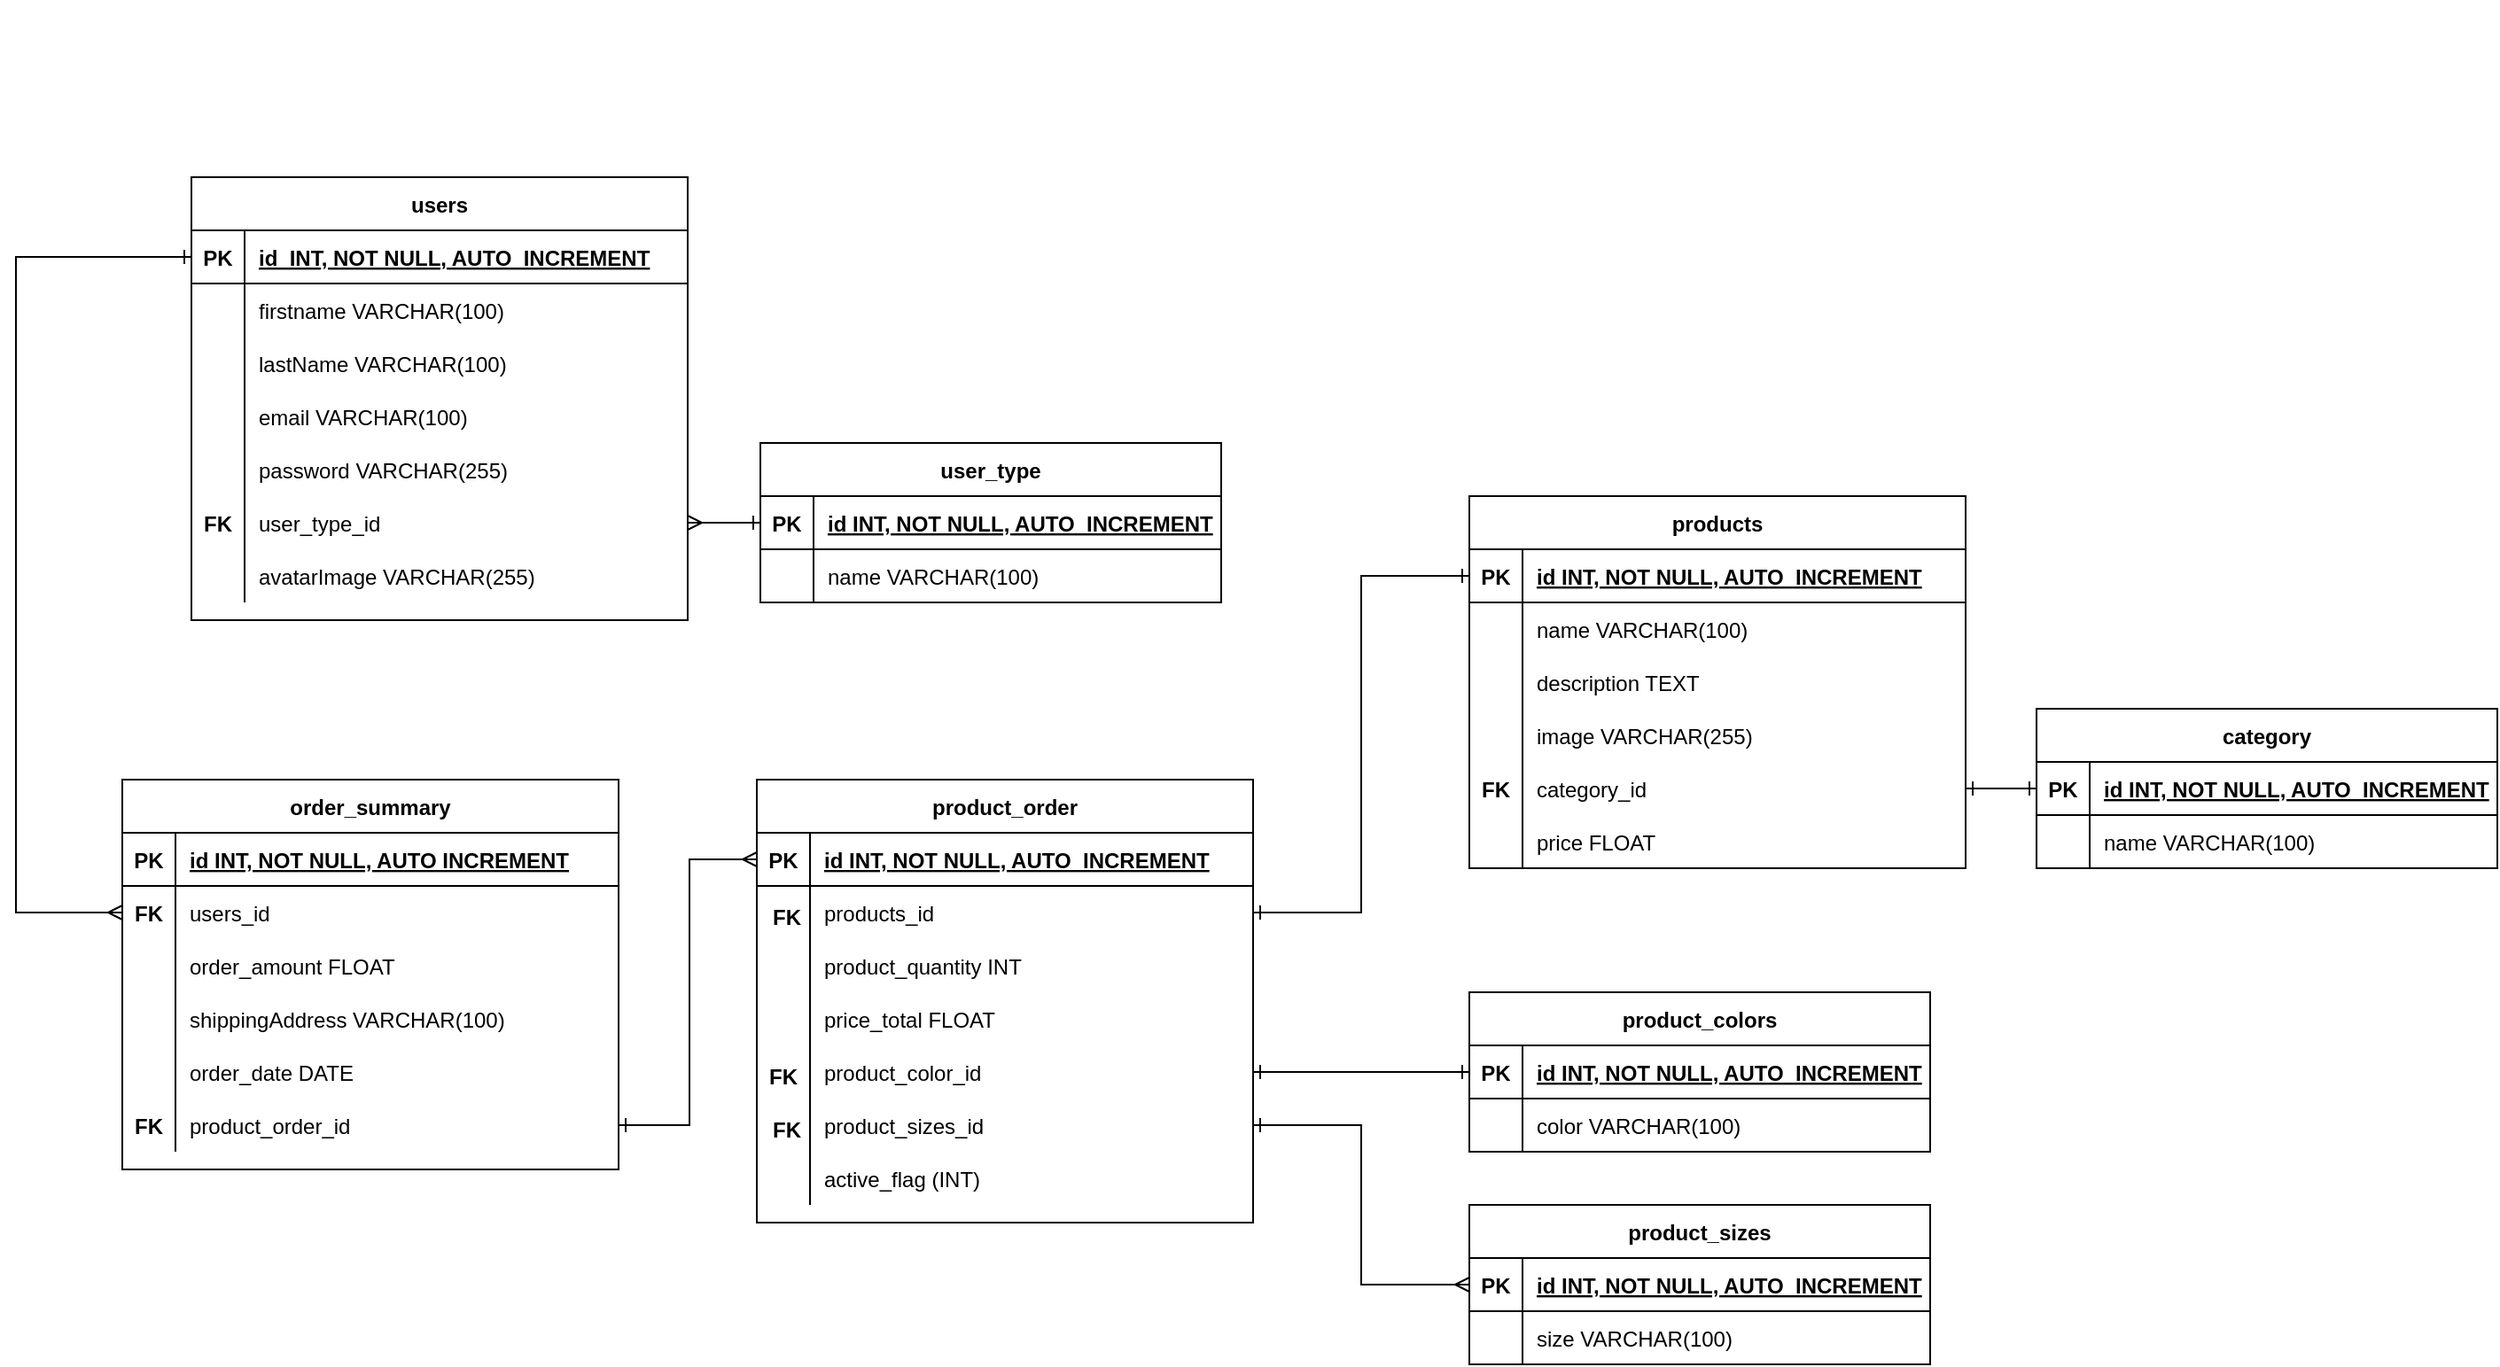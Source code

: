 <mxfile version="15.6.8" type="device"><diagram id="cY7aXSb_5yQbTm3znese" name="Page-1"><mxGraphModel dx="1117" dy="2273" grid="1" gridSize="10" guides="1" tooltips="1" connect="1" arrows="1" fold="1" page="1" pageScale="1" pageWidth="2336" pageHeight="1654" background="#ffffff" math="0" shadow="0"><root><mxCell id="0"/><mxCell id="1" parent="0"/><mxCell id="VhoHL5yCApYCJRiHl-I4-102" value="user_type" style="shape=table;startSize=30;container=1;collapsible=1;childLayout=tableLayout;fixedRows=1;rowLines=0;fontStyle=1;align=center;resizeLast=1;" parent="1" vertex="1"><mxGeometry x="480" y="210" width="260" height="90" as="geometry"/></mxCell><mxCell id="VhoHL5yCApYCJRiHl-I4-103" value="" style="shape=partialRectangle;collapsible=0;dropTarget=0;pointerEvents=0;fillColor=none;top=0;left=0;bottom=1;right=0;points=[[0,0.5],[1,0.5]];portConstraint=eastwest;" parent="VhoHL5yCApYCJRiHl-I4-102" vertex="1"><mxGeometry y="30" width="260" height="30" as="geometry"/></mxCell><mxCell id="VhoHL5yCApYCJRiHl-I4-104" value="PK" style="shape=partialRectangle;connectable=0;fillColor=none;top=0;left=0;bottom=0;right=0;fontStyle=1;overflow=hidden;" parent="VhoHL5yCApYCJRiHl-I4-103" vertex="1"><mxGeometry width="30" height="30" as="geometry"><mxRectangle width="30" height="30" as="alternateBounds"/></mxGeometry></mxCell><mxCell id="VhoHL5yCApYCJRiHl-I4-105" value="id INT, NOT NULL, AUTO_INCREMENT" style="shape=partialRectangle;connectable=0;fillColor=none;top=0;left=0;bottom=0;right=0;align=left;spacingLeft=6;fontStyle=5;overflow=hidden;" parent="VhoHL5yCApYCJRiHl-I4-103" vertex="1"><mxGeometry x="30" width="230" height="30" as="geometry"><mxRectangle width="230" height="30" as="alternateBounds"/></mxGeometry></mxCell><mxCell id="VhoHL5yCApYCJRiHl-I4-106" value="" style="shape=partialRectangle;collapsible=0;dropTarget=0;pointerEvents=0;fillColor=none;top=0;left=0;bottom=0;right=0;points=[[0,0.5],[1,0.5]];portConstraint=eastwest;" parent="VhoHL5yCApYCJRiHl-I4-102" vertex="1"><mxGeometry y="60" width="260" height="30" as="geometry"/></mxCell><mxCell id="VhoHL5yCApYCJRiHl-I4-107" value="" style="shape=partialRectangle;connectable=0;fillColor=none;top=0;left=0;bottom=0;right=0;editable=1;overflow=hidden;" parent="VhoHL5yCApYCJRiHl-I4-106" vertex="1"><mxGeometry width="30" height="30" as="geometry"><mxRectangle width="30" height="30" as="alternateBounds"/></mxGeometry></mxCell><mxCell id="VhoHL5yCApYCJRiHl-I4-108" value="name VARCHAR(100)" style="shape=partialRectangle;connectable=0;fillColor=none;top=0;left=0;bottom=0;right=0;align=left;spacingLeft=6;overflow=hidden;" parent="VhoHL5yCApYCJRiHl-I4-106" vertex="1"><mxGeometry x="30" width="230" height="30" as="geometry"><mxRectangle width="230" height="30" as="alternateBounds"/></mxGeometry></mxCell><mxCell id="VhoHL5yCApYCJRiHl-I4-136" value="" style="group" parent="1" vertex="1" connectable="0"><mxGeometry x="70" y="-40" width="369" height="350" as="geometry"/></mxCell><mxCell id="voy2aIWjRnVFVF64RngL-11" value="" style="group" parent="VhoHL5yCApYCJRiHl-I4-136" vertex="1" connectable="0"><mxGeometry x="89" y="100" width="280" height="250" as="geometry"/></mxCell><mxCell id="VhoHL5yCApYCJRiHl-I4-78" value="FK" style="shape=partialRectangle;connectable=0;fillColor=none;top=0;left=0;bottom=0;right=0;fontStyle=1;overflow=hidden;" parent="voy2aIWjRnVFVF64RngL-11" vertex="1"><mxGeometry y="180" width="30" height="30" as="geometry"/></mxCell><mxCell id="VhoHL5yCApYCJRiHl-I4-40" value="users" style="shape=table;startSize=30;container=1;collapsible=1;childLayout=tableLayout;fixedRows=1;rowLines=0;fontStyle=1;align=center;resizeLast=1;" parent="VhoHL5yCApYCJRiHl-I4-136" vertex="1"><mxGeometry x="89" y="100" width="280" height="250" as="geometry"/></mxCell><mxCell id="VhoHL5yCApYCJRiHl-I4-41" value="" style="shape=partialRectangle;collapsible=0;dropTarget=0;pointerEvents=0;fillColor=none;top=0;left=0;bottom=1;right=0;points=[[0,0.5],[1,0.5]];portConstraint=eastwest;" parent="VhoHL5yCApYCJRiHl-I4-40" vertex="1"><mxGeometry y="30" width="280" height="30" as="geometry"/></mxCell><mxCell id="VhoHL5yCApYCJRiHl-I4-42" value="PK" style="shape=partialRectangle;connectable=0;fillColor=none;top=0;left=0;bottom=0;right=0;fontStyle=1;overflow=hidden;" parent="VhoHL5yCApYCJRiHl-I4-41" vertex="1"><mxGeometry width="30" height="30" as="geometry"><mxRectangle width="30" height="30" as="alternateBounds"/></mxGeometry></mxCell><mxCell id="VhoHL5yCApYCJRiHl-I4-43" value="id_INT, NOT NULL, AUTO_INCREMENT" style="shape=partialRectangle;connectable=0;fillColor=none;top=0;left=0;bottom=0;right=0;align=left;spacingLeft=6;fontStyle=5;overflow=hidden;" parent="VhoHL5yCApYCJRiHl-I4-41" vertex="1"><mxGeometry x="30" width="250" height="30" as="geometry"><mxRectangle width="250" height="30" as="alternateBounds"/></mxGeometry></mxCell><mxCell id="VhoHL5yCApYCJRiHl-I4-44" value="" style="shape=partialRectangle;collapsible=0;dropTarget=0;pointerEvents=0;fillColor=none;top=0;left=0;bottom=0;right=0;points=[[0,0.5],[1,0.5]];portConstraint=eastwest;" parent="VhoHL5yCApYCJRiHl-I4-40" vertex="1"><mxGeometry y="60" width="280" height="30" as="geometry"/></mxCell><mxCell id="VhoHL5yCApYCJRiHl-I4-45" value="" style="shape=partialRectangle;connectable=0;fillColor=none;top=0;left=0;bottom=0;right=0;editable=1;overflow=hidden;" parent="VhoHL5yCApYCJRiHl-I4-44" vertex="1"><mxGeometry width="30" height="30" as="geometry"><mxRectangle width="30" height="30" as="alternateBounds"/></mxGeometry></mxCell><mxCell id="VhoHL5yCApYCJRiHl-I4-46" value="firstname VARCHAR(100)" style="shape=partialRectangle;connectable=0;fillColor=none;top=0;left=0;bottom=0;right=0;align=left;spacingLeft=6;overflow=hidden;" parent="VhoHL5yCApYCJRiHl-I4-44" vertex="1"><mxGeometry x="30" width="250" height="30" as="geometry"><mxRectangle width="250" height="30" as="alternateBounds"/></mxGeometry></mxCell><mxCell id="VhoHL5yCApYCJRiHl-I4-47" value="" style="shape=partialRectangle;collapsible=0;dropTarget=0;pointerEvents=0;fillColor=none;top=0;left=0;bottom=0;right=0;points=[[0,0.5],[1,0.5]];portConstraint=eastwest;" parent="VhoHL5yCApYCJRiHl-I4-40" vertex="1"><mxGeometry y="90" width="280" height="30" as="geometry"/></mxCell><mxCell id="VhoHL5yCApYCJRiHl-I4-48" value="" style="shape=partialRectangle;connectable=0;fillColor=none;top=0;left=0;bottom=0;right=0;editable=1;overflow=hidden;" parent="VhoHL5yCApYCJRiHl-I4-47" vertex="1"><mxGeometry width="30" height="30" as="geometry"><mxRectangle width="30" height="30" as="alternateBounds"/></mxGeometry></mxCell><mxCell id="VhoHL5yCApYCJRiHl-I4-49" value="lastName VARCHAR(100)" style="shape=partialRectangle;connectable=0;fillColor=none;top=0;left=0;bottom=0;right=0;align=left;spacingLeft=6;overflow=hidden;" parent="VhoHL5yCApYCJRiHl-I4-47" vertex="1"><mxGeometry x="30" width="250" height="30" as="geometry"><mxRectangle width="250" height="30" as="alternateBounds"/></mxGeometry></mxCell><mxCell id="VhoHL5yCApYCJRiHl-I4-50" value="" style="shape=partialRectangle;collapsible=0;dropTarget=0;pointerEvents=0;fillColor=none;top=0;left=0;bottom=0;right=0;points=[[0,0.5],[1,0.5]];portConstraint=eastwest;" parent="VhoHL5yCApYCJRiHl-I4-40" vertex="1"><mxGeometry y="120" width="280" height="30" as="geometry"/></mxCell><mxCell id="VhoHL5yCApYCJRiHl-I4-51" value="" style="shape=partialRectangle;connectable=0;fillColor=none;top=0;left=0;bottom=0;right=0;editable=1;overflow=hidden;" parent="VhoHL5yCApYCJRiHl-I4-50" vertex="1"><mxGeometry width="30" height="30" as="geometry"><mxRectangle width="30" height="30" as="alternateBounds"/></mxGeometry></mxCell><mxCell id="VhoHL5yCApYCJRiHl-I4-52" value="email VARCHAR(100)" style="shape=partialRectangle;connectable=0;fillColor=none;top=0;left=0;bottom=0;right=0;align=left;spacingLeft=6;overflow=hidden;" parent="VhoHL5yCApYCJRiHl-I4-50" vertex="1"><mxGeometry x="30" width="250" height="30" as="geometry"><mxRectangle width="250" height="30" as="alternateBounds"/></mxGeometry></mxCell><mxCell id="VhoHL5yCApYCJRiHl-I4-53" value="" style="shape=partialRectangle;collapsible=0;dropTarget=0;pointerEvents=0;fillColor=none;top=0;left=0;bottom=0;right=0;points=[[0,0.5],[1,0.5]];portConstraint=eastwest;" parent="VhoHL5yCApYCJRiHl-I4-40" vertex="1"><mxGeometry y="150" width="280" height="30" as="geometry"/></mxCell><mxCell id="VhoHL5yCApYCJRiHl-I4-54" value="" style="shape=partialRectangle;connectable=0;fillColor=none;top=0;left=0;bottom=0;right=0;editable=1;overflow=hidden;" parent="VhoHL5yCApYCJRiHl-I4-53" vertex="1"><mxGeometry width="30" height="30" as="geometry"><mxRectangle width="30" height="30" as="alternateBounds"/></mxGeometry></mxCell><mxCell id="VhoHL5yCApYCJRiHl-I4-55" value="password VARCHAR(255)" style="shape=partialRectangle;connectable=0;fillColor=none;top=0;left=0;bottom=0;right=0;align=left;spacingLeft=6;overflow=hidden;" parent="VhoHL5yCApYCJRiHl-I4-53" vertex="1"><mxGeometry x="30" width="250" height="30" as="geometry"><mxRectangle width="250" height="30" as="alternateBounds"/></mxGeometry></mxCell><mxCell id="VhoHL5yCApYCJRiHl-I4-72" value="" style="shape=partialRectangle;collapsible=0;dropTarget=0;pointerEvents=0;fillColor=none;top=0;left=0;bottom=0;right=0;points=[[0,0.5],[1,0.5]];portConstraint=eastwest;" parent="VhoHL5yCApYCJRiHl-I4-40" vertex="1"><mxGeometry y="180" width="280" height="30" as="geometry"/></mxCell><mxCell id="VhoHL5yCApYCJRiHl-I4-73" value="" style="shape=partialRectangle;connectable=0;fillColor=none;top=0;left=0;bottom=0;right=0;editable=1;overflow=hidden;" parent="VhoHL5yCApYCJRiHl-I4-72" vertex="1"><mxGeometry width="30" height="30" as="geometry"><mxRectangle width="30" height="30" as="alternateBounds"/></mxGeometry></mxCell><mxCell id="VhoHL5yCApYCJRiHl-I4-74" value="user_type_id" style="shape=partialRectangle;connectable=0;fillColor=none;top=0;left=0;bottom=0;right=0;align=left;spacingLeft=6;overflow=hidden;" parent="VhoHL5yCApYCJRiHl-I4-72" vertex="1"><mxGeometry x="30" width="250" height="30" as="geometry"><mxRectangle width="250" height="30" as="alternateBounds"/></mxGeometry></mxCell><mxCell id="VhoHL5yCApYCJRiHl-I4-75" value="" style="shape=partialRectangle;collapsible=0;dropTarget=0;pointerEvents=0;fillColor=none;top=0;left=0;bottom=0;right=0;points=[[0,0.5],[1,0.5]];portConstraint=eastwest;" parent="VhoHL5yCApYCJRiHl-I4-40" vertex="1"><mxGeometry y="210" width="280" height="30" as="geometry"/></mxCell><mxCell id="VhoHL5yCApYCJRiHl-I4-76" value="" style="shape=partialRectangle;connectable=0;fillColor=none;top=0;left=0;bottom=0;right=0;editable=1;overflow=hidden;" parent="VhoHL5yCApYCJRiHl-I4-75" vertex="1"><mxGeometry width="30" height="30" as="geometry"><mxRectangle width="30" height="30" as="alternateBounds"/></mxGeometry></mxCell><mxCell id="VhoHL5yCApYCJRiHl-I4-77" value="avatarImage VARCHAR(255)" style="shape=partialRectangle;connectable=0;fillColor=none;top=0;left=0;bottom=0;right=0;align=left;spacingLeft=6;overflow=hidden;" parent="VhoHL5yCApYCJRiHl-I4-75" vertex="1"><mxGeometry x="30" width="250" height="30" as="geometry"><mxRectangle width="250" height="30" as="alternateBounds"/></mxGeometry></mxCell><mxCell id="VhoHL5yCApYCJRiHl-I4-137" style="edgeStyle=orthogonalEdgeStyle;rounded=0;orthogonalLoop=1;jettySize=auto;html=1;exitX=1;exitY=0.5;exitDx=0;exitDy=0;entryX=0;entryY=0.5;entryDx=0;entryDy=0;startArrow=ERmany;startFill=0;endArrow=ERone;endFill=0;" parent="1" source="VhoHL5yCApYCJRiHl-I4-72" target="VhoHL5yCApYCJRiHl-I4-103" edge="1"><mxGeometry relative="1" as="geometry"/></mxCell><mxCell id="80uy1ANE6mYMg-w8ug7r-21" style="edgeStyle=orthogonalEdgeStyle;rounded=0;orthogonalLoop=1;jettySize=auto;html=1;entryX=0;entryY=0.5;entryDx=0;entryDy=0;startArrow=ERone;startFill=0;endArrow=ERone;endFill=0;exitX=1;exitY=0.5;exitDx=0;exitDy=0;" parent="1" source="E4yXr6Y7hvHa7DqH84o5-1" target="80uy1ANE6mYMg-w8ug7r-10" edge="1"><mxGeometry relative="1" as="geometry"><mxPoint x="880" y="770" as="sourcePoint"/><mxPoint x="700" y="695" as="targetPoint"/></mxGeometry></mxCell><mxCell id="80uy1ANE6mYMg-w8ug7r-42" value="product_sizes" style="shape=table;startSize=30;container=1;collapsible=1;childLayout=tableLayout;fixedRows=1;rowLines=0;fontStyle=1;align=center;resizeLast=1;" parent="1" vertex="1"><mxGeometry x="880" y="640" width="260" height="90" as="geometry"/></mxCell><mxCell id="80uy1ANE6mYMg-w8ug7r-43" value="" style="shape=partialRectangle;collapsible=0;dropTarget=0;pointerEvents=0;fillColor=none;top=0;left=0;bottom=1;right=0;points=[[0,0.5],[1,0.5]];portConstraint=eastwest;" parent="80uy1ANE6mYMg-w8ug7r-42" vertex="1"><mxGeometry y="30" width="260" height="30" as="geometry"/></mxCell><mxCell id="80uy1ANE6mYMg-w8ug7r-44" value="PK" style="shape=partialRectangle;connectable=0;fillColor=none;top=0;left=0;bottom=0;right=0;fontStyle=1;overflow=hidden;" parent="80uy1ANE6mYMg-w8ug7r-43" vertex="1"><mxGeometry width="30" height="30" as="geometry"><mxRectangle width="30" height="30" as="alternateBounds"/></mxGeometry></mxCell><mxCell id="80uy1ANE6mYMg-w8ug7r-45" value="id INT, NOT NULL, AUTO_INCREMENT" style="shape=partialRectangle;connectable=0;fillColor=none;top=0;left=0;bottom=0;right=0;align=left;spacingLeft=6;fontStyle=5;overflow=hidden;" parent="80uy1ANE6mYMg-w8ug7r-43" vertex="1"><mxGeometry x="30" width="230" height="30" as="geometry"><mxRectangle width="230" height="30" as="alternateBounds"/></mxGeometry></mxCell><mxCell id="80uy1ANE6mYMg-w8ug7r-46" value="" style="shape=partialRectangle;collapsible=0;dropTarget=0;pointerEvents=0;fillColor=none;top=0;left=0;bottom=0;right=0;points=[[0,0.5],[1,0.5]];portConstraint=eastwest;" parent="80uy1ANE6mYMg-w8ug7r-42" vertex="1"><mxGeometry y="60" width="260" height="30" as="geometry"/></mxCell><mxCell id="80uy1ANE6mYMg-w8ug7r-47" value="" style="shape=partialRectangle;connectable=0;fillColor=none;top=0;left=0;bottom=0;right=0;editable=1;overflow=hidden;" parent="80uy1ANE6mYMg-w8ug7r-46" vertex="1"><mxGeometry width="30" height="30" as="geometry"><mxRectangle width="30" height="30" as="alternateBounds"/></mxGeometry></mxCell><mxCell id="80uy1ANE6mYMg-w8ug7r-48" value="size VARCHAR(100)" style="shape=partialRectangle;connectable=0;fillColor=none;top=0;left=0;bottom=0;right=0;align=left;spacingLeft=6;overflow=hidden;" parent="80uy1ANE6mYMg-w8ug7r-46" vertex="1"><mxGeometry x="30" width="230" height="30" as="geometry"><mxRectangle width="230" height="30" as="alternateBounds"/></mxGeometry></mxCell><mxCell id="80uy1ANE6mYMg-w8ug7r-49" style="edgeStyle=orthogonalEdgeStyle;rounded=0;orthogonalLoop=1;jettySize=auto;html=1;startArrow=ERone;startFill=0;endArrow=ERmany;endFill=0;jumpStyle=none;exitX=1;exitY=0.5;exitDx=0;exitDy=0;entryX=0;entryY=0.5;entryDx=0;entryDy=0;elbow=vertical;" parent="1" source="E4yXr6Y7hvHa7DqH84o5-4" target="80uy1ANE6mYMg-w8ug7r-43" edge="1"><mxGeometry relative="1" as="geometry"><mxPoint x="620" y="560" as="sourcePoint"/><mxPoint x="650" y="950" as="targetPoint"/></mxGeometry></mxCell><mxCell id="80uy1ANE6mYMg-w8ug7r-61" style="edgeStyle=orthogonalEdgeStyle;rounded=0;orthogonalLoop=1;jettySize=auto;html=1;exitX=1;exitY=0.5;exitDx=0;exitDy=0;entryX=0;entryY=0.5;entryDx=0;entryDy=0;startArrow=ERone;startFill=0;endArrow=ERone;endFill=0;" parent="1" source="VhoHL5yCApYCJRiHl-I4-239" target="VhoHL5yCApYCJRiHl-I4-80" edge="1"><mxGeometry relative="1" as="geometry"/></mxCell><mxCell id="VhoHL5yCApYCJRiHl-I4-145" style="edgeStyle=orthogonalEdgeStyle;rounded=0;orthogonalLoop=1;jettySize=auto;html=1;exitX=1;exitY=0.5;exitDx=0;exitDy=0;entryX=0;entryY=0.5;entryDx=0;entryDy=0;startArrow=ERone;startFill=0;endArrow=ERone;endFill=0;" parent="1" source="VhoHL5yCApYCJRiHl-I4-92" target="VhoHL5yCApYCJRiHl-I4-139" edge="1"><mxGeometry x="1100" y="1300" as="geometry"/></mxCell><mxCell id="VhoHL5yCApYCJRiHl-I4-138" value="category" style="shape=table;startSize=30;container=1;collapsible=1;childLayout=tableLayout;fixedRows=1;rowLines=0;fontStyle=1;align=center;resizeLast=1;" parent="1" vertex="1"><mxGeometry x="1200" y="360" width="260" height="90" as="geometry"/></mxCell><mxCell id="VhoHL5yCApYCJRiHl-I4-139" value="" style="shape=partialRectangle;collapsible=0;dropTarget=0;pointerEvents=0;fillColor=none;top=0;left=0;bottom=1;right=0;points=[[0,0.5],[1,0.5]];portConstraint=eastwest;" parent="VhoHL5yCApYCJRiHl-I4-138" vertex="1"><mxGeometry y="30" width="260" height="30" as="geometry"/></mxCell><mxCell id="VhoHL5yCApYCJRiHl-I4-140" value="PK" style="shape=partialRectangle;connectable=0;fillColor=none;top=0;left=0;bottom=0;right=0;fontStyle=1;overflow=hidden;" parent="VhoHL5yCApYCJRiHl-I4-139" vertex="1"><mxGeometry width="30" height="30" as="geometry"><mxRectangle width="30" height="30" as="alternateBounds"/></mxGeometry></mxCell><mxCell id="VhoHL5yCApYCJRiHl-I4-141" value="id INT, NOT NULL, AUTO_INCREMENT" style="shape=partialRectangle;connectable=0;fillColor=none;top=0;left=0;bottom=0;right=0;align=left;spacingLeft=6;fontStyle=5;overflow=hidden;" parent="VhoHL5yCApYCJRiHl-I4-139" vertex="1"><mxGeometry x="30" width="230" height="30" as="geometry"><mxRectangle width="230" height="30" as="alternateBounds"/></mxGeometry></mxCell><mxCell id="VhoHL5yCApYCJRiHl-I4-142" value="" style="shape=partialRectangle;collapsible=0;dropTarget=0;pointerEvents=0;fillColor=none;top=0;left=0;bottom=0;right=0;points=[[0,0.5],[1,0.5]];portConstraint=eastwest;" parent="VhoHL5yCApYCJRiHl-I4-138" vertex="1"><mxGeometry y="60" width="260" height="30" as="geometry"/></mxCell><mxCell id="VhoHL5yCApYCJRiHl-I4-143" value="" style="shape=partialRectangle;connectable=0;fillColor=none;top=0;left=0;bottom=0;right=0;editable=1;overflow=hidden;" parent="VhoHL5yCApYCJRiHl-I4-142" vertex="1"><mxGeometry width="30" height="30" as="geometry"><mxRectangle width="30" height="30" as="alternateBounds"/></mxGeometry></mxCell><mxCell id="VhoHL5yCApYCJRiHl-I4-144" value="name VARCHAR(100)" style="shape=partialRectangle;connectable=0;fillColor=none;top=0;left=0;bottom=0;right=0;align=left;spacingLeft=6;overflow=hidden;" parent="VhoHL5yCApYCJRiHl-I4-142" vertex="1"><mxGeometry x="30" width="230" height="30" as="geometry"><mxRectangle width="230" height="30" as="alternateBounds"/></mxGeometry></mxCell><mxCell id="pirvJurNe7gr7GVROgaf-8" value="" style="group" parent="1" vertex="1" connectable="0"><mxGeometry x="510" y="400" width="280" height="304.21" as="geometry"/></mxCell><mxCell id="pirvJurNe7gr7GVROgaf-65" value="" style="group" parent="pirvJurNe7gr7GVROgaf-8" vertex="1" connectable="0"><mxGeometry width="280" height="304.21" as="geometry"/></mxCell><mxCell id="voy2aIWjRnVFVF64RngL-9" value="" style="group" parent="pirvJurNe7gr7GVROgaf-65" vertex="1" connectable="0"><mxGeometry x="-32" width="280" height="280" as="geometry"/></mxCell><mxCell id="VhoHL5yCApYCJRiHl-I4-232" value="product_order" style="shape=table;startSize=30;container=1;collapsible=1;childLayout=tableLayout;fixedRows=1;rowLines=0;fontStyle=1;align=center;resizeLast=1;" parent="voy2aIWjRnVFVF64RngL-9" vertex="1"><mxGeometry width="280" height="250" as="geometry"/></mxCell><mxCell id="VhoHL5yCApYCJRiHl-I4-233" value="" style="shape=partialRectangle;collapsible=0;dropTarget=0;pointerEvents=0;fillColor=none;top=0;left=0;bottom=1;right=0;points=[[0,0.5],[1,0.5]];portConstraint=eastwest;" parent="VhoHL5yCApYCJRiHl-I4-232" vertex="1"><mxGeometry y="30" width="280" height="30" as="geometry"/></mxCell><mxCell id="VhoHL5yCApYCJRiHl-I4-234" value="PK" style="shape=partialRectangle;connectable=0;fillColor=none;top=0;left=0;bottom=0;right=0;fontStyle=1;overflow=hidden;" parent="VhoHL5yCApYCJRiHl-I4-233" vertex="1"><mxGeometry width="30" height="30" as="geometry"><mxRectangle width="30" height="30" as="alternateBounds"/></mxGeometry></mxCell><mxCell id="VhoHL5yCApYCJRiHl-I4-235" value="id INT, NOT NULL, AUTO_INCREMENT" style="shape=partialRectangle;connectable=0;fillColor=none;top=0;left=0;bottom=0;right=0;align=left;spacingLeft=6;fontStyle=5;overflow=hidden;" parent="VhoHL5yCApYCJRiHl-I4-233" vertex="1"><mxGeometry x="30" width="250" height="30" as="geometry"><mxRectangle width="250" height="30" as="alternateBounds"/></mxGeometry></mxCell><mxCell id="VhoHL5yCApYCJRiHl-I4-239" value="" style="shape=partialRectangle;collapsible=0;dropTarget=0;pointerEvents=0;fillColor=none;top=0;left=0;bottom=0;right=0;points=[[0,0.5],[1,0.5]];portConstraint=eastwest;" parent="VhoHL5yCApYCJRiHl-I4-232" vertex="1"><mxGeometry y="60" width="280" height="30" as="geometry"/></mxCell><mxCell id="VhoHL5yCApYCJRiHl-I4-240" value="" style="shape=partialRectangle;connectable=0;fillColor=none;top=0;left=0;bottom=0;right=0;editable=1;overflow=hidden;" parent="VhoHL5yCApYCJRiHl-I4-239" vertex="1"><mxGeometry width="30" height="30" as="geometry"><mxRectangle width="30" height="30" as="alternateBounds"/></mxGeometry></mxCell><mxCell id="VhoHL5yCApYCJRiHl-I4-241" value="products_id" style="shape=partialRectangle;connectable=0;fillColor=none;top=0;left=0;bottom=0;right=0;align=left;spacingLeft=6;overflow=hidden;" parent="VhoHL5yCApYCJRiHl-I4-239" vertex="1"><mxGeometry x="30" width="250" height="30" as="geometry"><mxRectangle width="250" height="30" as="alternateBounds"/></mxGeometry></mxCell><mxCell id="VhoHL5yCApYCJRiHl-I4-242" value="" style="shape=partialRectangle;collapsible=0;dropTarget=0;pointerEvents=0;fillColor=none;top=0;left=0;bottom=0;right=0;points=[[0,0.5],[1,0.5]];portConstraint=eastwest;" parent="VhoHL5yCApYCJRiHl-I4-232" vertex="1"><mxGeometry y="90" width="280" height="30" as="geometry"/></mxCell><mxCell id="VhoHL5yCApYCJRiHl-I4-243" value="" style="shape=partialRectangle;connectable=0;fillColor=none;top=0;left=0;bottom=0;right=0;editable=1;overflow=hidden;" parent="VhoHL5yCApYCJRiHl-I4-242" vertex="1"><mxGeometry width="30" height="30" as="geometry"><mxRectangle width="30" height="30" as="alternateBounds"/></mxGeometry></mxCell><mxCell id="VhoHL5yCApYCJRiHl-I4-244" value="product_quantity INT" style="shape=partialRectangle;connectable=0;fillColor=none;top=0;left=0;bottom=0;right=0;align=left;spacingLeft=6;overflow=hidden;" parent="VhoHL5yCApYCJRiHl-I4-242" vertex="1"><mxGeometry x="30" width="250" height="30" as="geometry"><mxRectangle width="250" height="30" as="alternateBounds"/></mxGeometry></mxCell><mxCell id="VhoHL5yCApYCJRiHl-I4-260" value="" style="shape=partialRectangle;collapsible=0;dropTarget=0;pointerEvents=0;fillColor=none;top=0;left=0;bottom=0;right=0;points=[[0,0.5],[1,0.5]];portConstraint=eastwest;" parent="VhoHL5yCApYCJRiHl-I4-232" vertex="1"><mxGeometry y="120" width="280" height="30" as="geometry"/></mxCell><mxCell id="VhoHL5yCApYCJRiHl-I4-261" value="" style="shape=partialRectangle;connectable=0;fillColor=none;top=0;left=0;bottom=0;right=0;editable=1;overflow=hidden;" parent="VhoHL5yCApYCJRiHl-I4-260" vertex="1"><mxGeometry width="30" height="30" as="geometry"><mxRectangle width="30" height="30" as="alternateBounds"/></mxGeometry></mxCell><mxCell id="VhoHL5yCApYCJRiHl-I4-262" value="price_total FLOAT" style="shape=partialRectangle;connectable=0;fillColor=none;top=0;left=0;bottom=0;right=0;align=left;spacingLeft=6;overflow=hidden;" parent="VhoHL5yCApYCJRiHl-I4-260" vertex="1"><mxGeometry x="30" width="250" height="30" as="geometry"><mxRectangle width="250" height="30" as="alternateBounds"/></mxGeometry></mxCell><mxCell id="E4yXr6Y7hvHa7DqH84o5-1" value="" style="shape=partialRectangle;collapsible=0;dropTarget=0;pointerEvents=0;fillColor=none;top=0;left=0;bottom=0;right=0;points=[[0,0.5],[1,0.5]];portConstraint=eastwest;" parent="VhoHL5yCApYCJRiHl-I4-232" vertex="1"><mxGeometry y="150" width="280" height="30" as="geometry"/></mxCell><mxCell id="E4yXr6Y7hvHa7DqH84o5-2" value="" style="shape=partialRectangle;connectable=0;fillColor=none;top=0;left=0;bottom=0;right=0;editable=1;overflow=hidden;" parent="E4yXr6Y7hvHa7DqH84o5-1" vertex="1"><mxGeometry width="30" height="30" as="geometry"><mxRectangle width="30" height="30" as="alternateBounds"/></mxGeometry></mxCell><mxCell id="E4yXr6Y7hvHa7DqH84o5-3" value="product_color_id" style="shape=partialRectangle;connectable=0;fillColor=none;top=0;left=0;bottom=0;right=0;align=left;spacingLeft=6;overflow=hidden;" parent="E4yXr6Y7hvHa7DqH84o5-1" vertex="1"><mxGeometry x="30" width="250" height="30" as="geometry"><mxRectangle width="250" height="30" as="alternateBounds"/></mxGeometry></mxCell><mxCell id="E4yXr6Y7hvHa7DqH84o5-4" value="" style="shape=partialRectangle;collapsible=0;dropTarget=0;pointerEvents=0;fillColor=none;top=0;left=0;bottom=0;right=0;points=[[0,0.5],[1,0.5]];portConstraint=eastwest;" parent="VhoHL5yCApYCJRiHl-I4-232" vertex="1"><mxGeometry y="180" width="280" height="30" as="geometry"/></mxCell><mxCell id="E4yXr6Y7hvHa7DqH84o5-5" value="" style="shape=partialRectangle;connectable=0;fillColor=none;top=0;left=0;bottom=0;right=0;editable=1;overflow=hidden;" parent="E4yXr6Y7hvHa7DqH84o5-4" vertex="1"><mxGeometry width="30" height="30" as="geometry"><mxRectangle width="30" height="30" as="alternateBounds"/></mxGeometry></mxCell><mxCell id="E4yXr6Y7hvHa7DqH84o5-6" value="product_sizes_id" style="shape=partialRectangle;connectable=0;fillColor=none;top=0;left=0;bottom=0;right=0;align=left;spacingLeft=6;overflow=hidden;" parent="E4yXr6Y7hvHa7DqH84o5-4" vertex="1"><mxGeometry x="30" width="250" height="30" as="geometry"><mxRectangle width="250" height="30" as="alternateBounds"/></mxGeometry></mxCell><mxCell id="eV34LisEyTU0Y_AKn7G9-1" value="" style="shape=partialRectangle;collapsible=0;dropTarget=0;pointerEvents=0;fillColor=none;top=0;left=0;bottom=0;right=0;points=[[0,0.5],[1,0.5]];portConstraint=eastwest;" parent="VhoHL5yCApYCJRiHl-I4-232" vertex="1"><mxGeometry y="210" width="280" height="30" as="geometry"/></mxCell><mxCell id="eV34LisEyTU0Y_AKn7G9-2" value="" style="shape=partialRectangle;connectable=0;fillColor=none;top=0;left=0;bottom=0;right=0;editable=1;overflow=hidden;" parent="eV34LisEyTU0Y_AKn7G9-1" vertex="1"><mxGeometry width="30" height="30" as="geometry"><mxRectangle width="30" height="30" as="alternateBounds"/></mxGeometry></mxCell><mxCell id="eV34LisEyTU0Y_AKn7G9-3" value="active_flag (INT)" style="shape=partialRectangle;connectable=0;fillColor=none;top=0;left=0;bottom=0;right=0;align=left;spacingLeft=6;overflow=hidden;" parent="eV34LisEyTU0Y_AKn7G9-1" vertex="1"><mxGeometry x="30" width="250" height="30" as="geometry"><mxRectangle width="250" height="30" as="alternateBounds"/></mxGeometry></mxCell><mxCell id="E4yXr6Y7hvHa7DqH84o5-8" value="FK" style="shape=partialRectangle;connectable=0;fillColor=none;top=0;left=0;bottom=0;right=0;fontStyle=1;overflow=hidden;" parent="voy2aIWjRnVFVF64RngL-9" vertex="1"><mxGeometry x="2" y="180" width="30" height="34.21" as="geometry"/></mxCell><mxCell id="voy2aIWjRnVFVF64RngL-10" value="FK" style="shape=partialRectangle;connectable=0;fillColor=none;top=0;left=0;bottom=0;right=0;fontStyle=1;overflow=hidden;" parent="voy2aIWjRnVFVF64RngL-9" vertex="1"><mxGeometry y="150" width="30" height="34.21" as="geometry"/></mxCell><mxCell id="E4yXr6Y7hvHa7DqH84o5-10" value="FK" style="shape=partialRectangle;connectable=0;fillColor=none;top=0;left=0;bottom=0;right=0;fontStyle=1;overflow=hidden;" parent="voy2aIWjRnVFVF64RngL-9" vertex="1"><mxGeometry x="2" y="60" width="30" height="34.21" as="geometry"/></mxCell><mxCell id="pirvJurNe7gr7GVROgaf-12" value="order_summary" style="shape=table;startSize=30;container=1;collapsible=1;childLayout=tableLayout;fixedRows=1;rowLines=0;fontStyle=1;align=center;resizeLast=1;" parent="1" vertex="1"><mxGeometry x="120" y="400" width="280" height="220" as="geometry"/></mxCell><mxCell id="pirvJurNe7gr7GVROgaf-13" value="" style="shape=partialRectangle;collapsible=0;dropTarget=0;pointerEvents=0;fillColor=none;top=0;left=0;bottom=1;right=0;points=[[0,0.5],[1,0.5]];portConstraint=eastwest;align=center;" parent="pirvJurNe7gr7GVROgaf-12" vertex="1"><mxGeometry y="30" width="280" height="30" as="geometry"/></mxCell><mxCell id="pirvJurNe7gr7GVROgaf-14" value="PK" style="shape=partialRectangle;connectable=0;fillColor=none;top=0;left=0;bottom=0;right=0;fontStyle=1;overflow=hidden;align=center;" parent="pirvJurNe7gr7GVROgaf-13" vertex="1"><mxGeometry width="30" height="30" as="geometry"><mxRectangle width="30" height="30" as="alternateBounds"/></mxGeometry></mxCell><mxCell id="pirvJurNe7gr7GVROgaf-15" value="id INT, NOT NULL, AUTO INCREMENT" style="shape=partialRectangle;connectable=0;fillColor=none;top=0;left=0;bottom=0;right=0;align=left;spacingLeft=6;fontStyle=5;overflow=hidden;" parent="pirvJurNe7gr7GVROgaf-13" vertex="1"><mxGeometry x="30" width="250" height="30" as="geometry"><mxRectangle width="250" height="30" as="alternateBounds"/></mxGeometry></mxCell><mxCell id="pirvJurNe7gr7GVROgaf-16" value="" style="shape=partialRectangle;collapsible=0;dropTarget=0;pointerEvents=0;fillColor=none;top=0;left=0;bottom=0;right=0;points=[[0,0.5],[1,0.5]];portConstraint=eastwest;align=center;" parent="pirvJurNe7gr7GVROgaf-12" vertex="1"><mxGeometry y="60" width="280" height="30" as="geometry"/></mxCell><mxCell id="pirvJurNe7gr7GVROgaf-17" value="FK" style="shape=partialRectangle;connectable=0;fillColor=none;top=0;left=0;bottom=0;right=0;editable=1;overflow=hidden;align=center;fontStyle=1" parent="pirvJurNe7gr7GVROgaf-16" vertex="1"><mxGeometry width="30" height="30" as="geometry"><mxRectangle width="30" height="30" as="alternateBounds"/></mxGeometry></mxCell><mxCell id="pirvJurNe7gr7GVROgaf-18" value="users_id" style="shape=partialRectangle;connectable=0;fillColor=none;top=0;left=0;bottom=0;right=0;align=left;spacingLeft=6;overflow=hidden;" parent="pirvJurNe7gr7GVROgaf-16" vertex="1"><mxGeometry x="30" width="250" height="30" as="geometry"><mxRectangle width="250" height="30" as="alternateBounds"/></mxGeometry></mxCell><mxCell id="pirvJurNe7gr7GVROgaf-22" value="" style="shape=partialRectangle;collapsible=0;dropTarget=0;pointerEvents=0;fillColor=none;top=0;left=0;bottom=0;right=0;points=[[0,0.5],[1,0.5]];portConstraint=eastwest;align=center;" parent="pirvJurNe7gr7GVROgaf-12" vertex="1"><mxGeometry y="90" width="280" height="30" as="geometry"/></mxCell><mxCell id="pirvJurNe7gr7GVROgaf-23" value="" style="shape=partialRectangle;connectable=0;fillColor=none;top=0;left=0;bottom=0;right=0;editable=1;overflow=hidden;align=center;" parent="pirvJurNe7gr7GVROgaf-22" vertex="1"><mxGeometry width="30" height="30" as="geometry"><mxRectangle width="30" height="30" as="alternateBounds"/></mxGeometry></mxCell><mxCell id="pirvJurNe7gr7GVROgaf-24" value="order_amount FLOAT" style="shape=partialRectangle;connectable=0;fillColor=none;top=0;left=0;bottom=0;right=0;align=left;spacingLeft=6;overflow=hidden;" parent="pirvJurNe7gr7GVROgaf-22" vertex="1"><mxGeometry x="30" width="250" height="30" as="geometry"><mxRectangle width="250" height="30" as="alternateBounds"/></mxGeometry></mxCell><mxCell id="pirvJurNe7gr7GVROgaf-51" value="" style="shape=partialRectangle;collapsible=0;dropTarget=0;pointerEvents=0;fillColor=none;top=0;left=0;bottom=0;right=0;points=[[0,0.5],[1,0.5]];portConstraint=eastwest;align=center;" parent="pirvJurNe7gr7GVROgaf-12" vertex="1"><mxGeometry y="120" width="280" height="30" as="geometry"/></mxCell><mxCell id="pirvJurNe7gr7GVROgaf-52" value="" style="shape=partialRectangle;connectable=0;fillColor=none;top=0;left=0;bottom=0;right=0;editable=1;overflow=hidden;align=center;" parent="pirvJurNe7gr7GVROgaf-51" vertex="1"><mxGeometry width="30" height="30" as="geometry"><mxRectangle width="30" height="30" as="alternateBounds"/></mxGeometry></mxCell><mxCell id="pirvJurNe7gr7GVROgaf-53" value="shippingAddress VARCHAR(100)" style="shape=partialRectangle;connectable=0;fillColor=none;top=0;left=0;bottom=0;right=0;align=left;spacingLeft=6;overflow=hidden;" parent="pirvJurNe7gr7GVROgaf-51" vertex="1"><mxGeometry x="30" width="250" height="30" as="geometry"><mxRectangle width="250" height="30" as="alternateBounds"/></mxGeometry></mxCell><mxCell id="pirvJurNe7gr7GVROgaf-54" value="" style="shape=partialRectangle;collapsible=0;dropTarget=0;pointerEvents=0;fillColor=none;top=0;left=0;bottom=0;right=0;points=[[0,0.5],[1,0.5]];portConstraint=eastwest;align=center;" parent="pirvJurNe7gr7GVROgaf-12" vertex="1"><mxGeometry y="150" width="280" height="30" as="geometry"/></mxCell><mxCell id="pirvJurNe7gr7GVROgaf-55" value="" style="shape=partialRectangle;connectable=0;fillColor=none;top=0;left=0;bottom=0;right=0;editable=1;overflow=hidden;align=center;" parent="pirvJurNe7gr7GVROgaf-54" vertex="1"><mxGeometry width="30" height="30" as="geometry"><mxRectangle width="30" height="30" as="alternateBounds"/></mxGeometry></mxCell><mxCell id="pirvJurNe7gr7GVROgaf-56" value="order_date DATE" style="shape=partialRectangle;connectable=0;fillColor=none;top=0;left=0;bottom=0;right=0;align=left;spacingLeft=6;overflow=hidden;" parent="pirvJurNe7gr7GVROgaf-54" vertex="1"><mxGeometry x="30" width="250" height="30" as="geometry"><mxRectangle width="250" height="30" as="alternateBounds"/></mxGeometry></mxCell><mxCell id="voy2aIWjRnVFVF64RngL-13" value="" style="shape=partialRectangle;collapsible=0;dropTarget=0;pointerEvents=0;fillColor=none;top=0;left=0;bottom=0;right=0;points=[[0,0.5],[1,0.5]];portConstraint=eastwest;align=center;" parent="pirvJurNe7gr7GVROgaf-12" vertex="1"><mxGeometry y="180" width="280" height="30" as="geometry"/></mxCell><mxCell id="voy2aIWjRnVFVF64RngL-14" value="" style="shape=partialRectangle;connectable=0;fillColor=none;top=0;left=0;bottom=0;right=0;editable=1;overflow=hidden;align=center;fontStyle=1" parent="voy2aIWjRnVFVF64RngL-13" vertex="1"><mxGeometry width="30" height="30" as="geometry"><mxRectangle width="30" height="30" as="alternateBounds"/></mxGeometry></mxCell><mxCell id="voy2aIWjRnVFVF64RngL-15" value="product_order_id" style="shape=partialRectangle;connectable=0;fillColor=none;top=0;left=0;bottom=0;right=0;align=left;spacingLeft=6;overflow=hidden;" parent="voy2aIWjRnVFVF64RngL-13" vertex="1"><mxGeometry x="30" width="250" height="30" as="geometry"><mxRectangle width="250" height="30" as="alternateBounds"/></mxGeometry></mxCell><mxCell id="pirvJurNe7gr7GVROgaf-64" style="edgeStyle=orthogonalEdgeStyle;rounded=0;orthogonalLoop=1;jettySize=auto;html=1;startArrow=ERone;startFill=0;endArrow=ERmany;endFill=0;entryX=0;entryY=0.5;entryDx=0;entryDy=0;jumpStyle=sharp;strokeWidth=1;exitX=0;exitY=0.5;exitDx=0;exitDy=0;" parent="1" source="VhoHL5yCApYCJRiHl-I4-41" target="pirvJurNe7gr7GVROgaf-16" edge="1"><mxGeometry relative="1" as="geometry"><mxPoint x="170" y="140" as="sourcePoint"/><mxPoint x="122" y="620" as="targetPoint"/><Array as="points"><mxPoint x="60" y="105"/><mxPoint x="60" y="475"/></Array></mxGeometry></mxCell><mxCell id="pirvJurNe7gr7GVROgaf-66" value="" style="edgeStyle=elbowEdgeStyle;fontSize=12;html=1;endArrow=ERmany;rounded=0;sketch=0;strokeColor=default;strokeWidth=1;jumpStyle=sharp;entryX=0;entryY=0.5;entryDx=0;entryDy=0;startArrow=ERone;startFill=0;endFill=0;exitX=1;exitY=0.5;exitDx=0;exitDy=0;" parent="1" source="voy2aIWjRnVFVF64RngL-13" target="VhoHL5yCApYCJRiHl-I4-233" edge="1"><mxGeometry width="100" height="100" relative="1" as="geometry"><mxPoint x="570" y="1005" as="sourcePoint"/><mxPoint x="478" y="655" as="targetPoint"/><Array as="points"><mxPoint x="440" y="490"/></Array></mxGeometry></mxCell><mxCell id="VhoHL5yCApYCJRiHl-I4-79" value="products" style="shape=table;startSize=30;container=1;collapsible=1;childLayout=tableLayout;fixedRows=1;rowLines=0;fontStyle=1;align=center;resizeLast=1;" parent="1" vertex="1"><mxGeometry x="880" y="240" width="280" height="210" as="geometry"/></mxCell><mxCell id="VhoHL5yCApYCJRiHl-I4-80" value="" style="shape=partialRectangle;collapsible=0;dropTarget=0;pointerEvents=0;fillColor=none;top=0;left=0;bottom=1;right=0;points=[[0,0.5],[1,0.5]];portConstraint=eastwest;" parent="VhoHL5yCApYCJRiHl-I4-79" vertex="1"><mxGeometry y="30" width="280" height="30" as="geometry"/></mxCell><mxCell id="VhoHL5yCApYCJRiHl-I4-81" value="PK" style="shape=partialRectangle;connectable=0;fillColor=none;top=0;left=0;bottom=0;right=0;fontStyle=1;overflow=hidden;" parent="VhoHL5yCApYCJRiHl-I4-80" vertex="1"><mxGeometry width="30" height="30" as="geometry"><mxRectangle width="30" height="30" as="alternateBounds"/></mxGeometry></mxCell><mxCell id="VhoHL5yCApYCJRiHl-I4-82" value="id INT, NOT NULL, AUTO_INCREMENT" style="shape=partialRectangle;connectable=0;fillColor=none;top=0;left=0;bottom=0;right=0;align=left;spacingLeft=6;fontStyle=5;overflow=hidden;" parent="VhoHL5yCApYCJRiHl-I4-80" vertex="1"><mxGeometry x="30" width="250" height="30" as="geometry"><mxRectangle width="250" height="30" as="alternateBounds"/></mxGeometry></mxCell><mxCell id="VhoHL5yCApYCJRiHl-I4-83" value="" style="shape=partialRectangle;collapsible=0;dropTarget=0;pointerEvents=0;fillColor=none;top=0;left=0;bottom=0;right=0;points=[[0,0.5],[1,0.5]];portConstraint=eastwest;" parent="VhoHL5yCApYCJRiHl-I4-79" vertex="1"><mxGeometry y="60" width="280" height="30" as="geometry"/></mxCell><mxCell id="VhoHL5yCApYCJRiHl-I4-84" value="" style="shape=partialRectangle;connectable=0;fillColor=none;top=0;left=0;bottom=0;right=0;editable=1;overflow=hidden;" parent="VhoHL5yCApYCJRiHl-I4-83" vertex="1"><mxGeometry width="30" height="30" as="geometry"><mxRectangle width="30" height="30" as="alternateBounds"/></mxGeometry></mxCell><mxCell id="VhoHL5yCApYCJRiHl-I4-85" value="name VARCHAR(100)" style="shape=partialRectangle;connectable=0;fillColor=none;top=0;left=0;bottom=0;right=0;align=left;spacingLeft=6;overflow=hidden;" parent="VhoHL5yCApYCJRiHl-I4-83" vertex="1"><mxGeometry x="30" width="250" height="30" as="geometry"><mxRectangle width="250" height="30" as="alternateBounds"/></mxGeometry></mxCell><mxCell id="VhoHL5yCApYCJRiHl-I4-86" value="" style="shape=partialRectangle;collapsible=0;dropTarget=0;pointerEvents=0;fillColor=none;top=0;left=0;bottom=0;right=0;points=[[0,0.5],[1,0.5]];portConstraint=eastwest;" parent="VhoHL5yCApYCJRiHl-I4-79" vertex="1"><mxGeometry y="90" width="280" height="30" as="geometry"/></mxCell><mxCell id="VhoHL5yCApYCJRiHl-I4-87" value="" style="shape=partialRectangle;connectable=0;fillColor=none;top=0;left=0;bottom=0;right=0;editable=1;overflow=hidden;" parent="VhoHL5yCApYCJRiHl-I4-86" vertex="1"><mxGeometry width="30" height="30" as="geometry"><mxRectangle width="30" height="30" as="alternateBounds"/></mxGeometry></mxCell><mxCell id="VhoHL5yCApYCJRiHl-I4-88" value="description TEXT" style="shape=partialRectangle;connectable=0;fillColor=none;top=0;left=0;bottom=0;right=0;align=left;spacingLeft=6;overflow=hidden;" parent="VhoHL5yCApYCJRiHl-I4-86" vertex="1"><mxGeometry x="30" width="250" height="30" as="geometry"><mxRectangle width="250" height="30" as="alternateBounds"/></mxGeometry></mxCell><mxCell id="VhoHL5yCApYCJRiHl-I4-89" value="" style="shape=partialRectangle;collapsible=0;dropTarget=0;pointerEvents=0;fillColor=none;top=0;left=0;bottom=0;right=0;points=[[0,0.5],[1,0.5]];portConstraint=eastwest;" parent="VhoHL5yCApYCJRiHl-I4-79" vertex="1"><mxGeometry y="120" width="280" height="30" as="geometry"/></mxCell><mxCell id="VhoHL5yCApYCJRiHl-I4-90" value="" style="shape=partialRectangle;connectable=0;fillColor=none;top=0;left=0;bottom=0;right=0;editable=1;overflow=hidden;" parent="VhoHL5yCApYCJRiHl-I4-89" vertex="1"><mxGeometry width="30" height="30" as="geometry"><mxRectangle width="30" height="30" as="alternateBounds"/></mxGeometry></mxCell><mxCell id="VhoHL5yCApYCJRiHl-I4-91" value="image VARCHAR(255)" style="shape=partialRectangle;connectable=0;fillColor=none;top=0;left=0;bottom=0;right=0;align=left;spacingLeft=6;overflow=hidden;" parent="VhoHL5yCApYCJRiHl-I4-89" vertex="1"><mxGeometry x="30" width="250" height="30" as="geometry"><mxRectangle width="250" height="30" as="alternateBounds"/></mxGeometry></mxCell><mxCell id="VhoHL5yCApYCJRiHl-I4-92" value="" style="shape=partialRectangle;collapsible=0;dropTarget=0;pointerEvents=0;fillColor=none;top=0;left=0;bottom=0;right=0;points=[[0,0.5],[1,0.5]];portConstraint=eastwest;" parent="VhoHL5yCApYCJRiHl-I4-79" vertex="1"><mxGeometry y="150" width="280" height="30" as="geometry"/></mxCell><mxCell id="VhoHL5yCApYCJRiHl-I4-93" value="" style="shape=partialRectangle;connectable=0;fillColor=none;top=0;left=0;bottom=0;right=0;editable=1;overflow=hidden;" parent="VhoHL5yCApYCJRiHl-I4-92" vertex="1"><mxGeometry width="30" height="30" as="geometry"><mxRectangle width="30" height="30" as="alternateBounds"/></mxGeometry></mxCell><mxCell id="VhoHL5yCApYCJRiHl-I4-94" value="category_id" style="shape=partialRectangle;connectable=0;fillColor=none;top=0;left=0;bottom=0;right=0;align=left;spacingLeft=6;overflow=hidden;" parent="VhoHL5yCApYCJRiHl-I4-92" vertex="1"><mxGeometry x="30" width="250" height="30" as="geometry"><mxRectangle width="250" height="30" as="alternateBounds"/></mxGeometry></mxCell><mxCell id="VhoHL5yCApYCJRiHl-I4-98" value="" style="shape=partialRectangle;collapsible=0;dropTarget=0;pointerEvents=0;fillColor=none;top=0;left=0;bottom=0;right=0;points=[[0,0.5],[1,0.5]];portConstraint=eastwest;" parent="VhoHL5yCApYCJRiHl-I4-79" vertex="1"><mxGeometry y="180" width="280" height="30" as="geometry"/></mxCell><mxCell id="VhoHL5yCApYCJRiHl-I4-99" value="" style="shape=partialRectangle;connectable=0;fillColor=none;top=0;left=0;bottom=0;right=0;editable=1;overflow=hidden;" parent="VhoHL5yCApYCJRiHl-I4-98" vertex="1"><mxGeometry width="30" height="30" as="geometry"><mxRectangle width="30" height="30" as="alternateBounds"/></mxGeometry></mxCell><mxCell id="VhoHL5yCApYCJRiHl-I4-100" value="price FLOAT" style="shape=partialRectangle;connectable=0;fillColor=none;top=0;left=0;bottom=0;right=0;align=left;spacingLeft=6;overflow=hidden;" parent="VhoHL5yCApYCJRiHl-I4-98" vertex="1"><mxGeometry x="30" width="250" height="30" as="geometry"><mxRectangle width="250" height="30" as="alternateBounds"/></mxGeometry></mxCell><mxCell id="iUFA82SEXYanNiGMVU-R-8" value="FK" style="shape=partialRectangle;connectable=0;fillColor=none;top=0;left=0;bottom=0;right=0;fontStyle=1;overflow=hidden;" parent="1" vertex="1"><mxGeometry x="880" y="391.609" width="30" height="26.786" as="geometry"/></mxCell><mxCell id="80uy1ANE6mYMg-w8ug7r-9" value="product_colors" style="shape=table;startSize=30;container=1;collapsible=1;childLayout=tableLayout;fixedRows=1;rowLines=0;fontStyle=1;align=center;resizeLast=1;" parent="1" vertex="1"><mxGeometry x="880" y="520" width="260" height="90" as="geometry"/></mxCell><mxCell id="80uy1ANE6mYMg-w8ug7r-10" value="" style="shape=partialRectangle;collapsible=0;dropTarget=0;pointerEvents=0;fillColor=none;top=0;left=0;bottom=1;right=0;points=[[0,0.5],[1,0.5]];portConstraint=eastwest;" parent="80uy1ANE6mYMg-w8ug7r-9" vertex="1"><mxGeometry y="30" width="260" height="30" as="geometry"/></mxCell><mxCell id="80uy1ANE6mYMg-w8ug7r-11" value="PK" style="shape=partialRectangle;connectable=0;fillColor=none;top=0;left=0;bottom=0;right=0;fontStyle=1;overflow=hidden;" parent="80uy1ANE6mYMg-w8ug7r-10" vertex="1"><mxGeometry width="30" height="30" as="geometry"><mxRectangle width="30" height="30" as="alternateBounds"/></mxGeometry></mxCell><mxCell id="80uy1ANE6mYMg-w8ug7r-12" value="id INT, NOT NULL, AUTO_INCREMENT" style="shape=partialRectangle;connectable=0;fillColor=none;top=0;left=0;bottom=0;right=0;align=left;spacingLeft=6;fontStyle=5;overflow=hidden;" parent="80uy1ANE6mYMg-w8ug7r-10" vertex="1"><mxGeometry x="30" width="230" height="30" as="geometry"><mxRectangle width="230" height="30" as="alternateBounds"/></mxGeometry></mxCell><mxCell id="80uy1ANE6mYMg-w8ug7r-13" value="" style="shape=partialRectangle;collapsible=0;dropTarget=0;pointerEvents=0;fillColor=none;top=0;left=0;bottom=0;right=0;points=[[0,0.5],[1,0.5]];portConstraint=eastwest;" parent="80uy1ANE6mYMg-w8ug7r-9" vertex="1"><mxGeometry y="60" width="260" height="30" as="geometry"/></mxCell><mxCell id="80uy1ANE6mYMg-w8ug7r-14" value="" style="shape=partialRectangle;connectable=0;fillColor=none;top=0;left=0;bottom=0;right=0;editable=1;overflow=hidden;" parent="80uy1ANE6mYMg-w8ug7r-13" vertex="1"><mxGeometry width="30" height="30" as="geometry"><mxRectangle width="30" height="30" as="alternateBounds"/></mxGeometry></mxCell><mxCell id="80uy1ANE6mYMg-w8ug7r-15" value="color VARCHAR(100)" style="shape=partialRectangle;connectable=0;fillColor=none;top=0;left=0;bottom=0;right=0;align=left;spacingLeft=6;overflow=hidden;" parent="80uy1ANE6mYMg-w8ug7r-13" vertex="1"><mxGeometry x="30" width="230" height="30" as="geometry"><mxRectangle width="230" height="30" as="alternateBounds"/></mxGeometry></mxCell><mxCell id="voy2aIWjRnVFVF64RngL-16" value="FK" style="shape=partialRectangle;connectable=0;fillColor=none;top=0;left=0;bottom=0;right=0;editable=1;overflow=hidden;align=center;fontStyle=1" parent="1" vertex="1"><mxGeometry x="120" y="580" width="30" height="30" as="geometry"><mxRectangle width="30" height="30" as="alternateBounds"/></mxGeometry></mxCell></root></mxGraphModel></diagram></mxfile>